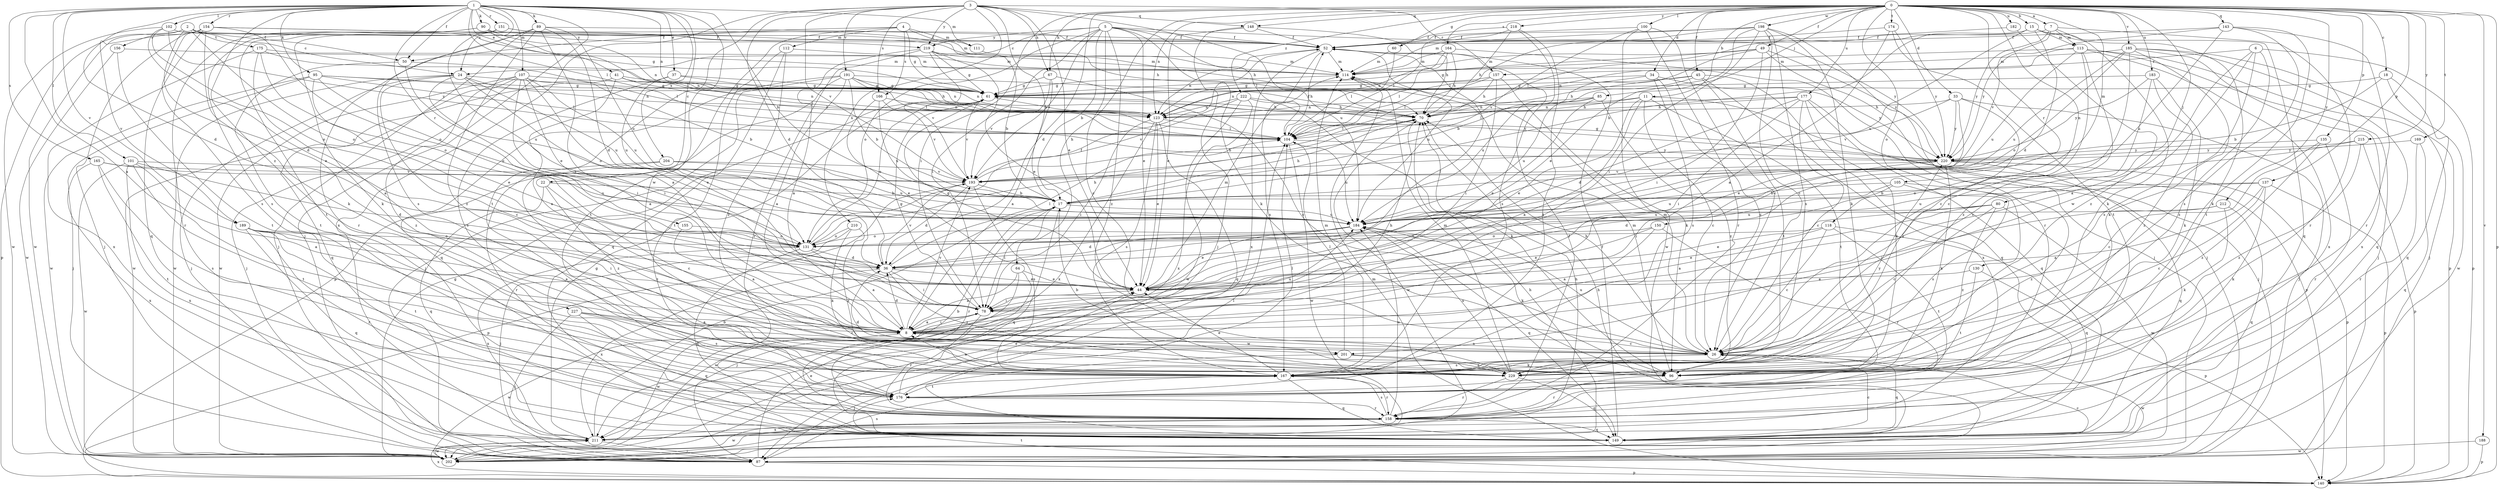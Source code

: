 strict digraph  {
0;
1;
2;
3;
4;
5;
6;
7;
8;
11;
15;
17;
18;
22;
24;
26;
33;
34;
36;
37;
41;
44;
45;
49;
50;
52;
60;
61;
64;
67;
70;
78;
80;
85;
87;
89;
90;
95;
96;
100;
101;
102;
104;
105;
107;
111;
112;
113;
114;
118;
123;
130;
131;
135;
137;
140;
143;
148;
149;
150;
151;
154;
155;
156;
157;
158;
164;
165;
166;
167;
169;
174;
175;
176;
177;
182;
183;
184;
185;
188;
189;
191;
193;
198;
201;
202;
204;
210;
211;
212;
215;
218;
219;
220;
222;
227;
229;
0 -> 7  [label=a];
0 -> 11  [label=b];
0 -> 15  [label=b];
0 -> 18  [label=c];
0 -> 33  [label=d];
0 -> 34  [label=d];
0 -> 36  [label=d];
0 -> 45  [label=f];
0 -> 49  [label=f];
0 -> 60  [label=g];
0 -> 64  [label=h];
0 -> 67  [label=h];
0 -> 78  [label=i];
0 -> 80  [label=j];
0 -> 85  [label=j];
0 -> 100  [label=l];
0 -> 105  [label=m];
0 -> 118  [label=n];
0 -> 123  [label=n];
0 -> 130  [label=o];
0 -> 135  [label=p];
0 -> 137  [label=p];
0 -> 140  [label=p];
0 -> 143  [label=q];
0 -> 148  [label=q];
0 -> 150  [label=r];
0 -> 164  [label=s];
0 -> 169  [label=t];
0 -> 174  [label=t];
0 -> 177  [label=u];
0 -> 182  [label=u];
0 -> 183  [label=u];
0 -> 185  [label=v];
0 -> 188  [label=v];
0 -> 198  [label=w];
0 -> 212  [label=y];
0 -> 215  [label=y];
0 -> 218  [label=y];
0 -> 222  [label=z];
1 -> 8  [label=a];
1 -> 17  [label=b];
1 -> 22  [label=c];
1 -> 24  [label=c];
1 -> 36  [label=d];
1 -> 37  [label=e];
1 -> 41  [label=e];
1 -> 50  [label=f];
1 -> 87  [label=j];
1 -> 89  [label=k];
1 -> 90  [label=k];
1 -> 95  [label=k];
1 -> 101  [label=l];
1 -> 102  [label=l];
1 -> 104  [label=l];
1 -> 107  [label=m];
1 -> 111  [label=m];
1 -> 123  [label=n];
1 -> 151  [label=r];
1 -> 154  [label=r];
1 -> 155  [label=r];
1 -> 165  [label=s];
1 -> 189  [label=v];
1 -> 201  [label=w];
1 -> 204  [label=x];
1 -> 227  [label=z];
2 -> 24  [label=c];
2 -> 44  [label=e];
2 -> 50  [label=f];
2 -> 131  [label=o];
2 -> 156  [label=r];
2 -> 175  [label=t];
2 -> 189  [label=v];
2 -> 219  [label=y];
3 -> 17  [label=b];
3 -> 36  [label=d];
3 -> 44  [label=e];
3 -> 67  [label=h];
3 -> 148  [label=q];
3 -> 157  [label=r];
3 -> 166  [label=s];
3 -> 176  [label=t];
3 -> 184  [label=u];
3 -> 191  [label=v];
3 -> 193  [label=v];
3 -> 210  [label=x];
3 -> 211  [label=x];
3 -> 219  [label=y];
4 -> 50  [label=f];
4 -> 61  [label=g];
4 -> 70  [label=h];
4 -> 111  [label=m];
4 -> 112  [label=m];
4 -> 166  [label=s];
4 -> 176  [label=t];
5 -> 17  [label=b];
5 -> 24  [label=c];
5 -> 26  [label=c];
5 -> 44  [label=e];
5 -> 52  [label=f];
5 -> 78  [label=i];
5 -> 96  [label=k];
5 -> 104  [label=l];
5 -> 131  [label=o];
5 -> 193  [label=v];
5 -> 219  [label=y];
5 -> 220  [label=y];
5 -> 229  [label=z];
6 -> 8  [label=a];
6 -> 140  [label=p];
6 -> 157  [label=r];
6 -> 167  [label=s];
6 -> 201  [label=w];
6 -> 229  [label=z];
7 -> 52  [label=f];
7 -> 96  [label=k];
7 -> 113  [label=m];
7 -> 158  [label=r];
7 -> 193  [label=v];
7 -> 220  [label=y];
8 -> 26  [label=c];
8 -> 36  [label=d];
8 -> 70  [label=h];
8 -> 78  [label=i];
8 -> 184  [label=u];
8 -> 193  [label=v];
8 -> 201  [label=w];
8 -> 202  [label=w];
11 -> 8  [label=a];
11 -> 26  [label=c];
11 -> 44  [label=e];
11 -> 70  [label=h];
11 -> 123  [label=n];
11 -> 140  [label=p];
11 -> 176  [label=t];
15 -> 17  [label=b];
15 -> 36  [label=d];
15 -> 104  [label=l];
15 -> 113  [label=m];
15 -> 149  [label=q];
15 -> 176  [label=t];
15 -> 184  [label=u];
17 -> 70  [label=h];
17 -> 78  [label=i];
17 -> 149  [label=q];
17 -> 158  [label=r];
17 -> 184  [label=u];
18 -> 17  [label=b];
18 -> 61  [label=g];
18 -> 149  [label=q];
18 -> 202  [label=w];
22 -> 17  [label=b];
22 -> 26  [label=c];
22 -> 149  [label=q];
22 -> 229  [label=z];
24 -> 26  [label=c];
24 -> 61  [label=g];
24 -> 70  [label=h];
24 -> 78  [label=i];
24 -> 87  [label=j];
24 -> 131  [label=o];
24 -> 184  [label=u];
24 -> 202  [label=w];
26 -> 8  [label=a];
26 -> 70  [label=h];
26 -> 114  [label=m];
26 -> 149  [label=q];
26 -> 167  [label=s];
26 -> 184  [label=u];
26 -> 202  [label=w];
33 -> 44  [label=e];
33 -> 70  [label=h];
33 -> 87  [label=j];
33 -> 193  [label=v];
33 -> 220  [label=y];
33 -> 229  [label=z];
34 -> 26  [label=c];
34 -> 61  [label=g];
34 -> 123  [label=n];
34 -> 167  [label=s];
34 -> 220  [label=y];
36 -> 44  [label=e];
36 -> 78  [label=i];
36 -> 104  [label=l];
36 -> 193  [label=v];
36 -> 211  [label=x];
36 -> 229  [label=z];
37 -> 61  [label=g];
37 -> 123  [label=n];
37 -> 167  [label=s];
37 -> 184  [label=u];
41 -> 8  [label=a];
41 -> 61  [label=g];
41 -> 104  [label=l];
41 -> 123  [label=n];
41 -> 202  [label=w];
44 -> 52  [label=f];
44 -> 61  [label=g];
44 -> 78  [label=i];
44 -> 114  [label=m];
45 -> 61  [label=g];
45 -> 70  [label=h];
45 -> 149  [label=q];
45 -> 176  [label=t];
45 -> 184  [label=u];
45 -> 211  [label=x];
49 -> 17  [label=b];
49 -> 61  [label=g];
49 -> 78  [label=i];
49 -> 87  [label=j];
49 -> 114  [label=m];
49 -> 220  [label=y];
50 -> 104  [label=l];
50 -> 176  [label=t];
50 -> 184  [label=u];
52 -> 114  [label=m];
52 -> 123  [label=n];
52 -> 167  [label=s];
52 -> 184  [label=u];
52 -> 211  [label=x];
60 -> 104  [label=l];
60 -> 114  [label=m];
61 -> 70  [label=h];
61 -> 131  [label=o];
61 -> 193  [label=v];
61 -> 220  [label=y];
64 -> 8  [label=a];
64 -> 44  [label=e];
64 -> 87  [label=j];
64 -> 202  [label=w];
67 -> 8  [label=a];
67 -> 26  [label=c];
67 -> 61  [label=g];
67 -> 193  [label=v];
70 -> 104  [label=l];
70 -> 202  [label=w];
78 -> 8  [label=a];
78 -> 61  [label=g];
78 -> 158  [label=r];
78 -> 202  [label=w];
80 -> 8  [label=a];
80 -> 26  [label=c];
80 -> 44  [label=e];
80 -> 184  [label=u];
80 -> 202  [label=w];
80 -> 229  [label=z];
85 -> 44  [label=e];
85 -> 104  [label=l];
85 -> 123  [label=n];
85 -> 184  [label=u];
85 -> 229  [label=z];
87 -> 44  [label=e];
87 -> 70  [label=h];
87 -> 140  [label=p];
87 -> 167  [label=s];
89 -> 8  [label=a];
89 -> 36  [label=d];
89 -> 52  [label=f];
89 -> 87  [label=j];
89 -> 158  [label=r];
89 -> 167  [label=s];
89 -> 184  [label=u];
89 -> 229  [label=z];
90 -> 52  [label=f];
90 -> 104  [label=l];
90 -> 123  [label=n];
90 -> 158  [label=r];
90 -> 167  [label=s];
95 -> 44  [label=e];
95 -> 61  [label=g];
95 -> 87  [label=j];
95 -> 104  [label=l];
95 -> 123  [label=n];
95 -> 131  [label=o];
95 -> 202  [label=w];
96 -> 36  [label=d];
96 -> 114  [label=m];
96 -> 158  [label=r];
100 -> 26  [label=c];
100 -> 52  [label=f];
100 -> 158  [label=r];
100 -> 193  [label=v];
100 -> 202  [label=w];
101 -> 8  [label=a];
101 -> 36  [label=d];
101 -> 176  [label=t];
101 -> 193  [label=v];
101 -> 202  [label=w];
101 -> 211  [label=x];
102 -> 36  [label=d];
102 -> 52  [label=f];
102 -> 61  [label=g];
102 -> 131  [label=o];
102 -> 202  [label=w];
102 -> 220  [label=y];
104 -> 52  [label=f];
104 -> 184  [label=u];
104 -> 202  [label=w];
104 -> 220  [label=y];
105 -> 17  [label=b];
105 -> 36  [label=d];
105 -> 167  [label=s];
105 -> 184  [label=u];
105 -> 229  [label=z];
107 -> 8  [label=a];
107 -> 17  [label=b];
107 -> 44  [label=e];
107 -> 61  [label=g];
107 -> 78  [label=i];
107 -> 87  [label=j];
107 -> 149  [label=q];
107 -> 184  [label=u];
107 -> 202  [label=w];
107 -> 229  [label=z];
111 -> 114  [label=m];
112 -> 114  [label=m];
112 -> 149  [label=q];
112 -> 176  [label=t];
112 -> 229  [label=z];
113 -> 26  [label=c];
113 -> 87  [label=j];
113 -> 114  [label=m];
113 -> 123  [label=n];
113 -> 140  [label=p];
113 -> 184  [label=u];
113 -> 211  [label=x];
113 -> 229  [label=z];
114 -> 61  [label=g];
118 -> 26  [label=c];
118 -> 44  [label=e];
118 -> 131  [label=o];
118 -> 149  [label=q];
118 -> 176  [label=t];
123 -> 44  [label=e];
123 -> 78  [label=i];
123 -> 104  [label=l];
123 -> 149  [label=q];
123 -> 167  [label=s];
123 -> 211  [label=x];
130 -> 44  [label=e];
130 -> 140  [label=p];
130 -> 176  [label=t];
131 -> 8  [label=a];
131 -> 36  [label=d];
131 -> 52  [label=f];
131 -> 70  [label=h];
131 -> 149  [label=q];
131 -> 211  [label=x];
135 -> 26  [label=c];
135 -> 158  [label=r];
135 -> 220  [label=y];
135 -> 229  [label=z];
137 -> 8  [label=a];
137 -> 17  [label=b];
137 -> 26  [label=c];
137 -> 96  [label=k];
137 -> 140  [label=p];
137 -> 184  [label=u];
140 -> 114  [label=m];
140 -> 176  [label=t];
140 -> 211  [label=x];
143 -> 52  [label=f];
143 -> 96  [label=k];
143 -> 158  [label=r];
143 -> 167  [label=s];
143 -> 184  [label=u];
143 -> 220  [label=y];
148 -> 44  [label=e];
148 -> 52  [label=f];
148 -> 70  [label=h];
148 -> 87  [label=j];
149 -> 26  [label=c];
149 -> 52  [label=f];
150 -> 8  [label=a];
150 -> 44  [label=e];
150 -> 131  [label=o];
150 -> 158  [label=r];
151 -> 44  [label=e];
151 -> 52  [label=f];
151 -> 70  [label=h];
151 -> 96  [label=k];
151 -> 176  [label=t];
154 -> 52  [label=f];
154 -> 87  [label=j];
154 -> 96  [label=k];
154 -> 114  [label=m];
154 -> 131  [label=o];
154 -> 140  [label=p];
154 -> 149  [label=q];
154 -> 167  [label=s];
154 -> 202  [label=w];
155 -> 8  [label=a];
155 -> 131  [label=o];
156 -> 114  [label=m];
156 -> 176  [label=t];
156 -> 202  [label=w];
157 -> 61  [label=g];
157 -> 70  [label=h];
157 -> 78  [label=i];
157 -> 96  [label=k];
157 -> 104  [label=l];
158 -> 17  [label=b];
158 -> 52  [label=f];
158 -> 149  [label=q];
158 -> 167  [label=s];
158 -> 184  [label=u];
158 -> 202  [label=w];
158 -> 211  [label=x];
164 -> 70  [label=h];
164 -> 87  [label=j];
164 -> 104  [label=l];
164 -> 114  [label=m];
164 -> 123  [label=n];
165 -> 167  [label=s];
165 -> 176  [label=t];
165 -> 184  [label=u];
165 -> 193  [label=v];
165 -> 211  [label=x];
166 -> 44  [label=e];
166 -> 123  [label=n];
166 -> 184  [label=u];
166 -> 193  [label=v];
167 -> 8  [label=a];
167 -> 44  [label=e];
167 -> 114  [label=m];
167 -> 149  [label=q];
167 -> 158  [label=r];
167 -> 176  [label=t];
167 -> 220  [label=y];
169 -> 149  [label=q];
169 -> 158  [label=r];
169 -> 220  [label=y];
174 -> 8  [label=a];
174 -> 52  [label=f];
174 -> 176  [label=t];
174 -> 220  [label=y];
175 -> 8  [label=a];
175 -> 114  [label=m];
175 -> 123  [label=n];
175 -> 131  [label=o];
175 -> 211  [label=x];
176 -> 44  [label=e];
176 -> 104  [label=l];
176 -> 158  [label=r];
177 -> 26  [label=c];
177 -> 36  [label=d];
177 -> 70  [label=h];
177 -> 78  [label=i];
177 -> 87  [label=j];
177 -> 96  [label=k];
177 -> 123  [label=n];
177 -> 149  [label=q];
182 -> 52  [label=f];
182 -> 229  [label=z];
183 -> 26  [label=c];
183 -> 61  [label=g];
183 -> 96  [label=k];
183 -> 220  [label=y];
183 -> 229  [label=z];
184 -> 36  [label=d];
184 -> 44  [label=e];
184 -> 96  [label=k];
184 -> 131  [label=o];
184 -> 149  [label=q];
185 -> 26  [label=c];
185 -> 87  [label=j];
185 -> 96  [label=k];
185 -> 114  [label=m];
185 -> 131  [label=o];
185 -> 149  [label=q];
185 -> 184  [label=u];
185 -> 211  [label=x];
188 -> 140  [label=p];
188 -> 202  [label=w];
189 -> 8  [label=a];
189 -> 78  [label=i];
189 -> 131  [label=o];
189 -> 149  [label=q];
189 -> 158  [label=r];
189 -> 176  [label=t];
191 -> 8  [label=a];
191 -> 17  [label=b];
191 -> 61  [label=g];
191 -> 70  [label=h];
191 -> 87  [label=j];
191 -> 104  [label=l];
191 -> 123  [label=n];
191 -> 140  [label=p];
191 -> 149  [label=q];
193 -> 17  [label=b];
193 -> 36  [label=d];
193 -> 70  [label=h];
193 -> 140  [label=p];
193 -> 167  [label=s];
198 -> 26  [label=c];
198 -> 44  [label=e];
198 -> 52  [label=f];
198 -> 78  [label=i];
198 -> 96  [label=k];
198 -> 104  [label=l];
198 -> 114  [label=m];
198 -> 158  [label=r];
198 -> 167  [label=s];
201 -> 87  [label=j];
201 -> 96  [label=k];
201 -> 104  [label=l];
201 -> 229  [label=z];
202 -> 26  [label=c];
202 -> 61  [label=g];
202 -> 70  [label=h];
202 -> 104  [label=l];
204 -> 158  [label=r];
204 -> 184  [label=u];
204 -> 193  [label=v];
204 -> 229  [label=z];
210 -> 87  [label=j];
210 -> 96  [label=k];
210 -> 131  [label=o];
210 -> 229  [label=z];
211 -> 17  [label=b];
211 -> 61  [label=g];
211 -> 70  [label=h];
211 -> 87  [label=j];
211 -> 202  [label=w];
212 -> 78  [label=i];
212 -> 96  [label=k];
212 -> 149  [label=q];
212 -> 184  [label=u];
215 -> 131  [label=o];
215 -> 140  [label=p];
215 -> 220  [label=y];
215 -> 229  [label=z];
218 -> 52  [label=f];
218 -> 70  [label=h];
218 -> 104  [label=l];
218 -> 167  [label=s];
218 -> 176  [label=t];
219 -> 8  [label=a];
219 -> 17  [label=b];
219 -> 44  [label=e];
219 -> 61  [label=g];
219 -> 114  [label=m];
219 -> 158  [label=r];
219 -> 193  [label=v];
220 -> 61  [label=g];
220 -> 78  [label=i];
220 -> 96  [label=k];
220 -> 140  [label=p];
220 -> 149  [label=q];
220 -> 193  [label=v];
222 -> 70  [label=h];
222 -> 96  [label=k];
222 -> 123  [label=n];
222 -> 193  [label=v];
222 -> 202  [label=w];
222 -> 211  [label=x];
227 -> 8  [label=a];
227 -> 26  [label=c];
227 -> 87  [label=j];
227 -> 149  [label=q];
227 -> 167  [label=s];
229 -> 17  [label=b];
229 -> 114  [label=m];
229 -> 149  [label=q];
229 -> 158  [label=r];
229 -> 184  [label=u];
}
